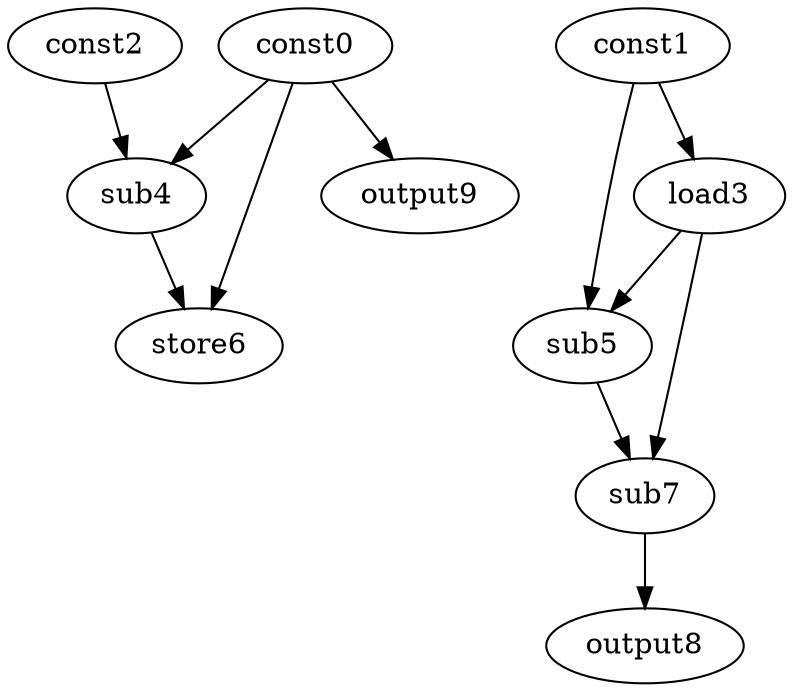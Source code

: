 digraph G { 
const0[opcode=const]; 
const1[opcode=const]; 
const2[opcode=const]; 
load3[opcode=load]; 
sub4[opcode=sub]; 
sub5[opcode=sub]; 
store6[opcode=store]; 
sub7[opcode=sub]; 
output8[opcode=output]; 
output9[opcode=output]; 
const1->load3[operand=0];
const0->sub4[operand=0];
const2->sub4[operand=1];
const0->output9[operand=0];
const1->sub5[operand=0];
load3->sub5[operand=1];
const0->store6[operand=0];
sub4->store6[operand=1];
load3->sub7[operand=0];
sub5->sub7[operand=1];
sub7->output8[operand=0];
}
